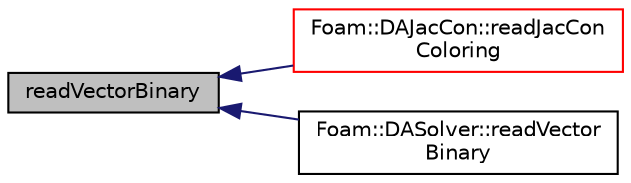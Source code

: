 digraph "readVectorBinary"
{
  bgcolor="transparent";
  edge [fontname="Helvetica",fontsize="10",labelfontname="Helvetica",labelfontsize="10"];
  node [fontname="Helvetica",fontsize="10",shape=record];
  rankdir="LR";
  Node90 [label="readVectorBinary",height=0.2,width=0.4,color="black", fillcolor="grey75", style="filled", fontcolor="black"];
  Node90 -> Node91 [dir="back",color="midnightblue",fontsize="10",style="solid",fontname="Helvetica"];
  Node91 [label="Foam::DAJacCon::readJacCon\lColoring",height=0.2,width=0.4,color="red",URL="$classFoam_1_1DAJacCon.html#ac468336a825acf06f527883fc9bd63f7",tooltip="read colors for JacCon "];
  Node90 -> Node97 [dir="back",color="midnightblue",fontsize="10",style="solid",fontname="Helvetica"];
  Node97 [label="Foam::DASolver::readVector\lBinary",height=0.2,width=0.4,color="black",URL="$classFoam_1_1DASolver.html#a818761abc7dfa73f4167db5f630d34c7",tooltip="read petsc vector in binary format "];
}
